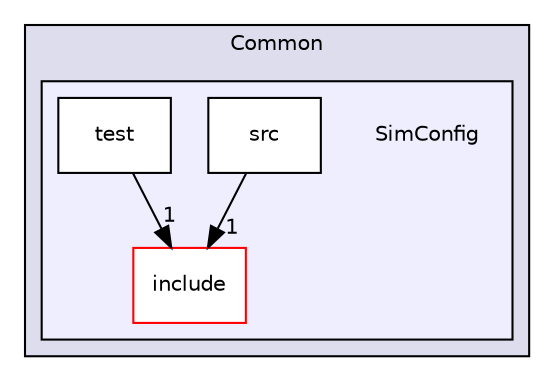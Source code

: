 digraph "/home/travis/build/AliceO2Group/AliceO2/Common/SimConfig" {
  bgcolor=transparent;
  compound=true
  node [ fontsize="10", fontname="Helvetica"];
  edge [ labelfontsize="10", labelfontname="Helvetica"];
  subgraph clusterdir_4ab6b4cc6a7edbff49100e9123df213f {
    graph [ bgcolor="#ddddee", pencolor="black", label="Common" fontname="Helvetica", fontsize="10", URL="dir_4ab6b4cc6a7edbff49100e9123df213f.html"]
  subgraph clusterdir_3a79d3ee4538628fc18e2135ea9cbf22 {
    graph [ bgcolor="#eeeeff", pencolor="black", label="" URL="dir_3a79d3ee4538628fc18e2135ea9cbf22.html"];
    dir_3a79d3ee4538628fc18e2135ea9cbf22 [shape=plaintext label="SimConfig"];
    dir_375bd88f63e271d5d73a9bd76f7c7d20 [shape=box label="include" color="red" fillcolor="white" style="filled" URL="dir_375bd88f63e271d5d73a9bd76f7c7d20.html"];
    dir_c2e3567c9a1d65d9266c9dfa2d40f095 [shape=box label="src" color="black" fillcolor="white" style="filled" URL="dir_c2e3567c9a1d65d9266c9dfa2d40f095.html"];
    dir_9b94e05bb71d8fb7265b0a118677c4f8 [shape=box label="test" color="black" fillcolor="white" style="filled" URL="dir_9b94e05bb71d8fb7265b0a118677c4f8.html"];
  }
  }
  dir_c2e3567c9a1d65d9266c9dfa2d40f095->dir_375bd88f63e271d5d73a9bd76f7c7d20 [headlabel="1", labeldistance=1.5 headhref="dir_000030_000028.html"];
  dir_9b94e05bb71d8fb7265b0a118677c4f8->dir_375bd88f63e271d5d73a9bd76f7c7d20 [headlabel="1", labeldistance=1.5 headhref="dir_000031_000028.html"];
}
